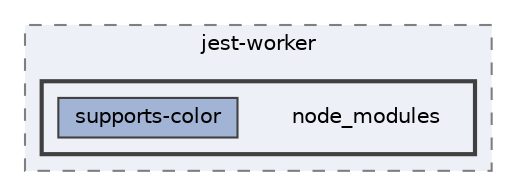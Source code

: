 digraph "pkiclassroomrescheduler/src/main/frontend/node_modules/jest-worker/node_modules"
{
 // LATEX_PDF_SIZE
  bgcolor="transparent";
  edge [fontname=Helvetica,fontsize=10,labelfontname=Helvetica,labelfontsize=10];
  node [fontname=Helvetica,fontsize=10,shape=box,height=0.2,width=0.4];
  compound=true
  subgraph clusterdir_5fb7eae53765423b1b3c8c01261ea382 {
    graph [ bgcolor="#edf0f7", pencolor="grey50", label="jest-worker", fontname=Helvetica,fontsize=10 style="filled,dashed", URL="dir_5fb7eae53765423b1b3c8c01261ea382.html",tooltip=""]
  subgraph clusterdir_1083e551c8e8521c4b118ccc933bd824 {
    graph [ bgcolor="#edf0f7", pencolor="grey25", label="", fontname=Helvetica,fontsize=10 style="filled,bold", URL="dir_1083e551c8e8521c4b118ccc933bd824.html",tooltip=""]
    dir_1083e551c8e8521c4b118ccc933bd824 [shape=plaintext, label="node_modules"];
  dir_9777def7171e5918c2f7946aacd45c02 [label="supports-color", fillcolor="#a2b4d6", color="grey25", style="filled", URL="dir_9777def7171e5918c2f7946aacd45c02.html",tooltip=""];
  }
  }
}

